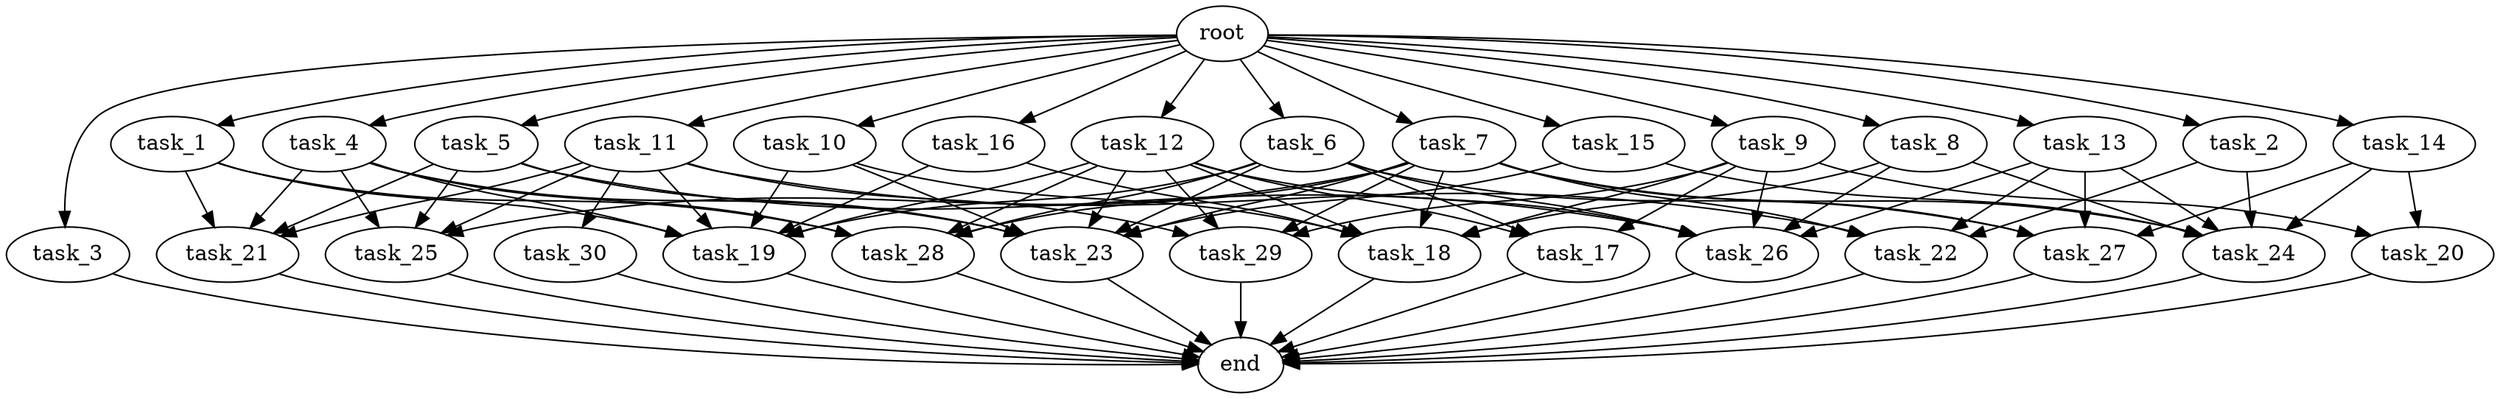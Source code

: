 digraph G {
  root [size="0.000000e+00"];
  task_1 [size="3.257685e+08"];
  task_2 [size="8.352432e+09"];
  task_3 [size="3.171352e+09"];
  task_4 [size="3.121270e+09"];
  task_5 [size="8.221824e+09"];
  task_6 [size="2.935220e+09"];
  task_7 [size="8.586710e+09"];
  task_8 [size="5.500751e+08"];
  task_9 [size="3.002751e+09"];
  task_10 [size="9.640816e+09"];
  task_11 [size="1.370058e+09"];
  task_12 [size="2.583556e+09"];
  task_13 [size="3.796432e+09"];
  task_14 [size="1.531215e+09"];
  task_15 [size="3.400072e+09"];
  task_16 [size="4.120886e+09"];
  task_17 [size="7.448981e+08"];
  task_18 [size="5.310092e+09"];
  task_19 [size="7.520415e+08"];
  task_20 [size="3.084543e+09"];
  task_21 [size="2.998902e+09"];
  task_22 [size="2.282996e+08"];
  task_23 [size="9.812557e+09"];
  task_24 [size="3.278211e+09"];
  task_25 [size="7.118291e+09"];
  task_26 [size="8.695179e+09"];
  task_27 [size="9.314172e+09"];
  task_28 [size="6.029461e+09"];
  task_29 [size="8.515847e+09"];
  task_30 [size="3.625959e+09"];
  end [size="0.000000e+00"];

  root -> task_1 [size="1.000000e-12"];
  root -> task_2 [size="1.000000e-12"];
  root -> task_3 [size="1.000000e-12"];
  root -> task_4 [size="1.000000e-12"];
  root -> task_5 [size="1.000000e-12"];
  root -> task_6 [size="1.000000e-12"];
  root -> task_7 [size="1.000000e-12"];
  root -> task_8 [size="1.000000e-12"];
  root -> task_9 [size="1.000000e-12"];
  root -> task_10 [size="1.000000e-12"];
  root -> task_11 [size="1.000000e-12"];
  root -> task_12 [size="1.000000e-12"];
  root -> task_13 [size="1.000000e-12"];
  root -> task_14 [size="1.000000e-12"];
  root -> task_15 [size="1.000000e-12"];
  root -> task_16 [size="1.000000e-12"];
  task_1 -> task_19 [size="1.074345e+07"];
  task_1 -> task_21 [size="7.497254e+07"];
  task_1 -> task_28 [size="1.205892e+08"];
  task_2 -> task_22 [size="5.707491e+06"];
  task_2 -> task_24 [size="5.463684e+07"];
  task_3 -> end [size="1.000000e-12"];
  task_4 -> task_19 [size="1.074345e+07"];
  task_4 -> task_21 [size="7.497254e+07"];
  task_4 -> task_23 [size="1.401794e+08"];
  task_4 -> task_25 [size="1.779573e+08"];
  task_4 -> task_28 [size="1.205892e+08"];
  task_5 -> task_21 [size="7.497254e+07"];
  task_5 -> task_23 [size="1.401794e+08"];
  task_5 -> task_25 [size="1.779573e+08"];
  task_5 -> task_26 [size="1.449197e+08"];
  task_6 -> task_17 [size="2.482994e+07"];
  task_6 -> task_19 [size="1.074345e+07"];
  task_6 -> task_23 [size="1.401794e+08"];
  task_6 -> task_26 [size="1.449197e+08"];
  task_6 -> task_27 [size="2.328543e+08"];
  task_6 -> task_28 [size="1.205892e+08"];
  task_7 -> task_18 [size="8.850154e+07"];
  task_7 -> task_22 [size="5.707491e+06"];
  task_7 -> task_23 [size="1.401794e+08"];
  task_7 -> task_24 [size="5.463684e+07"];
  task_7 -> task_25 [size="1.779573e+08"];
  task_7 -> task_27 [size="2.328543e+08"];
  task_7 -> task_28 [size="1.205892e+08"];
  task_7 -> task_29 [size="2.128962e+08"];
  task_8 -> task_18 [size="8.850154e+07"];
  task_8 -> task_24 [size="5.463684e+07"];
  task_8 -> task_26 [size="1.449197e+08"];
  task_9 -> task_17 [size="2.482994e+07"];
  task_9 -> task_18 [size="8.850154e+07"];
  task_9 -> task_20 [size="1.542271e+08"];
  task_9 -> task_26 [size="1.449197e+08"];
  task_9 -> task_29 [size="2.128962e+08"];
  task_10 -> task_18 [size="8.850154e+07"];
  task_10 -> task_19 [size="1.074345e+07"];
  task_10 -> task_23 [size="1.401794e+08"];
  task_11 -> task_19 [size="1.074345e+07"];
  task_11 -> task_21 [size="7.497254e+07"];
  task_11 -> task_22 [size="5.707491e+06"];
  task_11 -> task_25 [size="1.779573e+08"];
  task_11 -> task_29 [size="2.128962e+08"];
  task_11 -> task_30 [size="3.625959e+08"];
  task_12 -> task_17 [size="2.482994e+07"];
  task_12 -> task_18 [size="8.850154e+07"];
  task_12 -> task_19 [size="1.074345e+07"];
  task_12 -> task_23 [size="1.401794e+08"];
  task_12 -> task_26 [size="1.449197e+08"];
  task_12 -> task_28 [size="1.205892e+08"];
  task_12 -> task_29 [size="2.128962e+08"];
  task_13 -> task_22 [size="5.707491e+06"];
  task_13 -> task_24 [size="5.463684e+07"];
  task_13 -> task_26 [size="1.449197e+08"];
  task_13 -> task_27 [size="2.328543e+08"];
  task_14 -> task_20 [size="1.542271e+08"];
  task_14 -> task_24 [size="5.463684e+07"];
  task_14 -> task_27 [size="2.328543e+08"];
  task_15 -> task_23 [size="1.401794e+08"];
  task_15 -> task_24 [size="5.463684e+07"];
  task_16 -> task_18 [size="8.850154e+07"];
  task_16 -> task_19 [size="1.074345e+07"];
  task_17 -> end [size="1.000000e-12"];
  task_18 -> end [size="1.000000e-12"];
  task_19 -> end [size="1.000000e-12"];
  task_20 -> end [size="1.000000e-12"];
  task_21 -> end [size="1.000000e-12"];
  task_22 -> end [size="1.000000e-12"];
  task_23 -> end [size="1.000000e-12"];
  task_24 -> end [size="1.000000e-12"];
  task_25 -> end [size="1.000000e-12"];
  task_26 -> end [size="1.000000e-12"];
  task_27 -> end [size="1.000000e-12"];
  task_28 -> end [size="1.000000e-12"];
  task_29 -> end [size="1.000000e-12"];
  task_30 -> end [size="1.000000e-12"];
}
